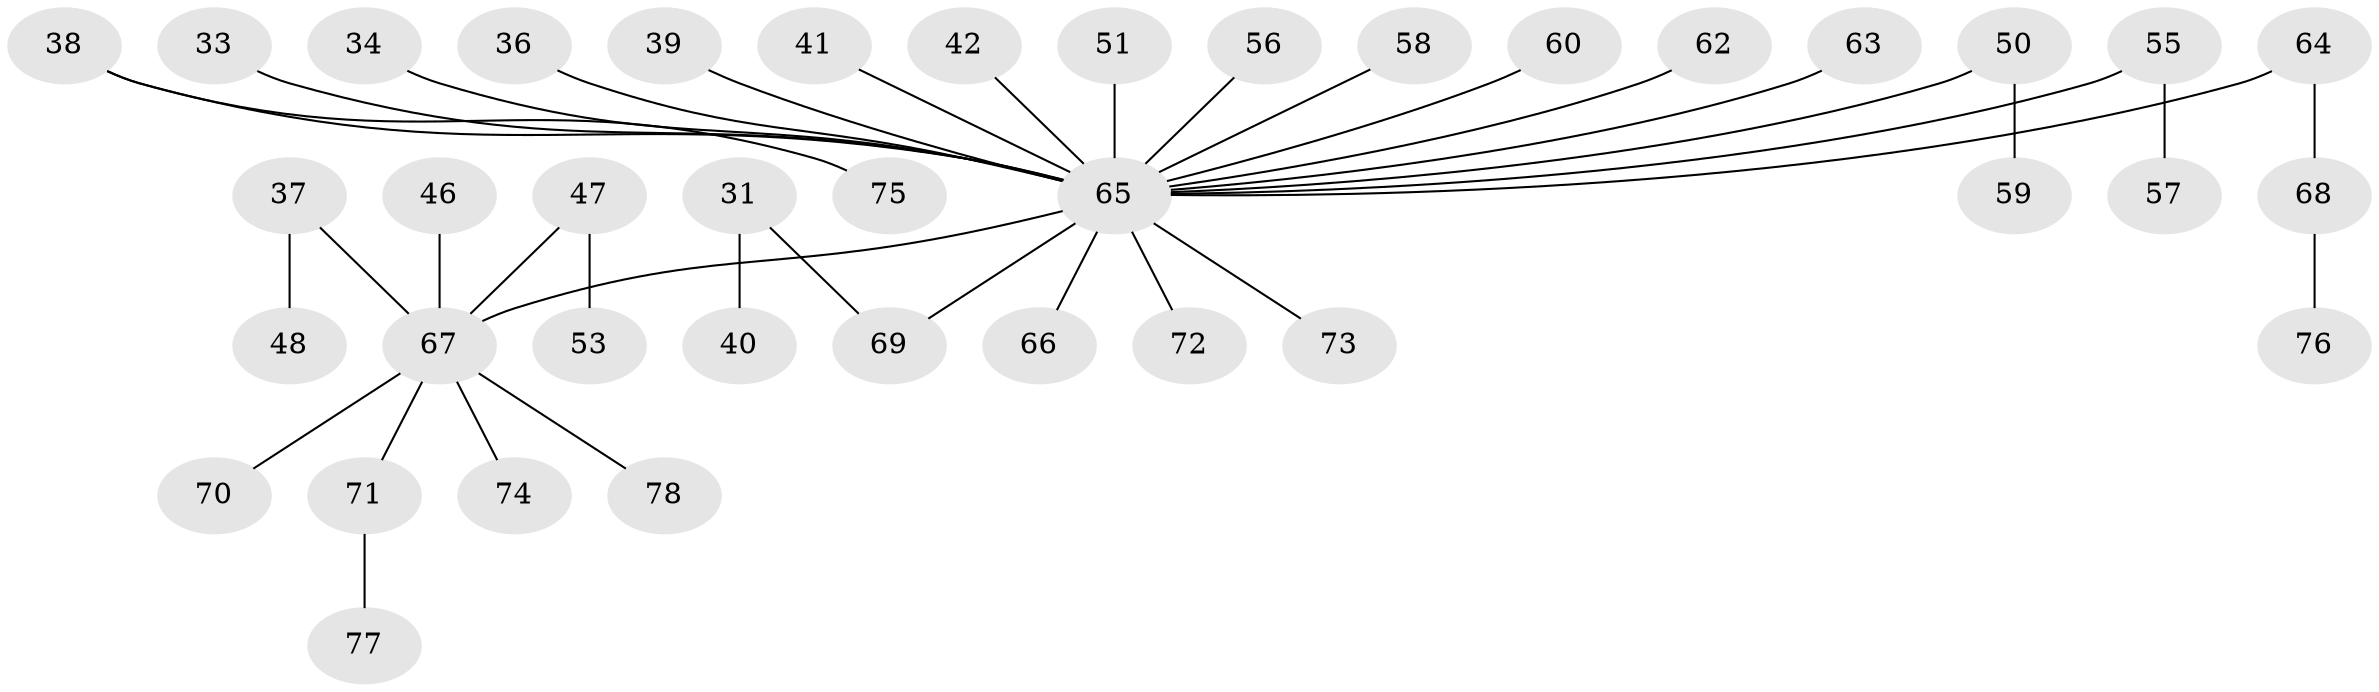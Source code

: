 // original degree distribution, {5: 0.02564102564102564, 6: 0.038461538461538464, 7: 0.01282051282051282, 4: 0.038461538461538464, 2: 0.358974358974359, 3: 0.0641025641025641, 1: 0.46153846153846156}
// Generated by graph-tools (version 1.1) at 2025/53/03/09/25 04:53:18]
// undirected, 39 vertices, 38 edges
graph export_dot {
graph [start="1"]
  node [color=gray90,style=filled];
  31;
  33;
  34;
  36 [super="+19"];
  37;
  38;
  39;
  40;
  41;
  42;
  46;
  47;
  48;
  50;
  51 [super="+25"];
  53;
  55;
  56;
  57;
  58 [super="+24"];
  59;
  60;
  62;
  63;
  64 [super="+11+45+43+49+54+52"];
  65 [super="+26+61+32"];
  66;
  67 [super="+44+16"];
  68;
  69 [super="+28"];
  70;
  71;
  72;
  73;
  74;
  75;
  76;
  77;
  78;
  31 -- 40;
  31 -- 69;
  33 -- 65;
  34 -- 65;
  36 -- 65;
  37 -- 48;
  37 -- 67;
  38 -- 75;
  38 -- 65;
  39 -- 65;
  41 -- 65;
  42 -- 65;
  46 -- 67;
  47 -- 53;
  47 -- 67;
  50 -- 59;
  50 -- 65;
  51 -- 65;
  55 -- 57;
  55 -- 65;
  56 -- 65;
  58 -- 65;
  60 -- 65;
  62 -- 65;
  63 -- 65;
  64 -- 68;
  64 -- 65;
  65 -- 72;
  65 -- 67;
  65 -- 66;
  65 -- 69;
  65 -- 73;
  67 -- 70;
  67 -- 71;
  67 -- 78;
  67 -- 74;
  68 -- 76;
  71 -- 77;
}
